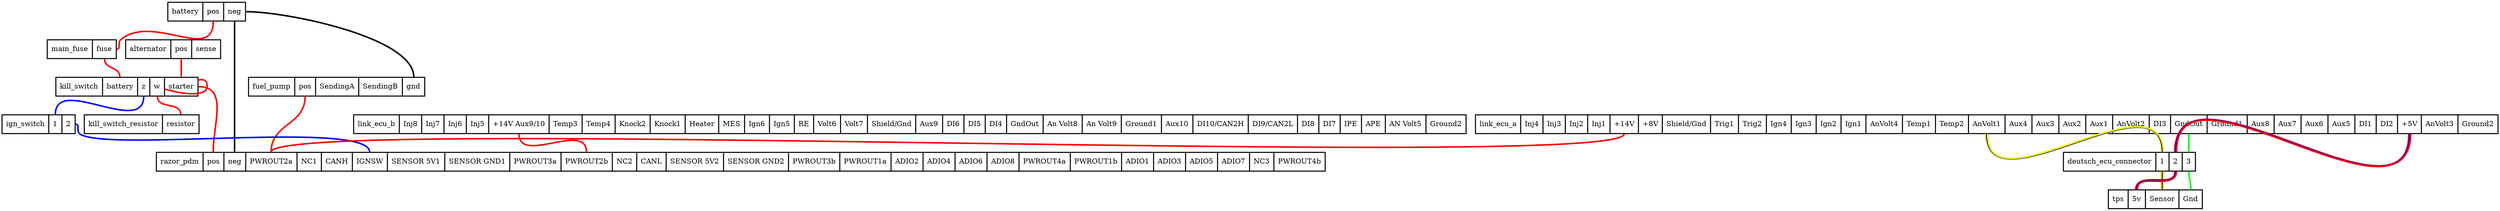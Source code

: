 graph "" {
	graph [bb="0,0,4916,402"];
	node [label="\N",
		shape=record,
		style=bold
	];
	battery	[height=0.51389,
		label="battery | <pos> pos | <neg> neg ",
		pos="403,383.5",
		ranksep=2.0,
		rects="326.5,365.5,395.5,401.5 395.5,365.5,436.5,401.5 436.5,365.5,479.5,401.5",
		width=2.125];
	main_fuse	[height=0.51389,
		label="main_fuse | <fuse> fuse ",
		pos="157,310.5",
		ranksep=2.0,
		rects="89,292.5,178,328.5 178,292.5,225,328.5",
		width=1.8889];
	battery:pos -- main_fuse:fuse	[color=red,
		penwidth=3,
		pos="416,365 416,282.54 298.17,380.78 234,329 227.03,323.37 234.96,310.5 226,310.5"];
	razor_pdm	[height=0.51389,
		label="razor_pdm | <pos> pos | <neg> neg | <PWROUT2a> PWROUT2a | <NC1> NC1 | <CANH> CANH | <IGNSW> IGNSW | <SENSOR 5V1> SENSOR 5V1 | <SENSOR \
GND1> SENSOR GND1 | <PWROUT3a> PWROUT3a | <PWROUT2b> PWROUT2b | <NC2> NC2 | <CANL> CANL | <SENSOR 5V2> SENSOR 5V2 | <SENSOR GND2> \
SENSOR GND2 | <PWROUT3b> PWROUT3b | <PWROUT1a> PWROUT1a | <ADIO2> ADIO2 | <ADIO4> ADIO4 | <ADIO6> ADIO6 | <ADIO8> ADIO8 | <PWROUT4a> \
PWROUT4a | <PWROUT1b> PWROUT1b | <ADIO1> ADIO1 | <ADIO3> ADIO3 | <ADIO5> ADIO5 | <ADIO7> ADIO7 | <NC3> NC3 | <PWROUT4b> PWROUT4b ",
		pos="1455,91.5",
		ranksep=2.0,
		rects="304,73.5,396,109.5 396,73.5,437,109.5 437,73.5,480,109.5 480,73.5,581,109.5 581,73.5,629,109.5 629,73.5,690,109.5 690,73.5,759,109.5 \
759,73.5,872,109.5 872,73.5,1000,109.5 1000,73.5,1101,109.5 1101,73.5,1202,109.5 1202,73.5,1250,109.5 1250,73.5,1308,109.5 1308,\
73.5,1421,109.5 1421,73.5,1549,109.5 1549,73.5,1650,109.5 1650,73.5,1751,109.5 1751,73.5,1814,109.5 1814,73.5,1877,109.5 1877,73.5,\
1940,109.5 1940,73.5,2003,109.5 2003,73.5,2104,109.5 2104,73.5,2205,109.5 2205,73.5,2268,109.5 2268,73.5,2331,109.5 2331,73.5,2394,\
109.5 2394,73.5,2457,109.5 2457,73.5,2505,109.5 2505,73.5,2606,109.5",
		width=31.972];
	battery:neg -- razor_pdm:neg	[color=black,
		penwidth=3,
		pos="458,365 458,251.67 458,223.33 458,110"];
	fuel_pump	[height=0.51389,
		label="fuel_pump | <pos> pos | <SendingA> SendingA | <SendingB> SendingB | <gnd> gnd ",
		pos="659,237.5",
		ranksep=2.0,
		rects="485.5,219.5,576.5,255.5 576.5,219.5,617.5,255.5 617.5,219.5,702.5,255.5 702.5,219.5,788.5,255.5 788.5,219.5,832.5,255.5",
		width=4.8194];
	battery:neg -- fuel_pump:gnd	[color=black,
		penwidth=3,
		pos="481,383.5 559.62,383.5 811,334.62 811,256"];
	kill_switch	[height=0.51389,
		label="kill_switch | <battery> battery | <z> z | <w> w | <starter> starter ",
		pos="246,237.5",
		ranksep=2.0,
		rects="106,219.5,198,255.5 198,219.5,267,255.5 267,219.5,291,255.5 291,219.5,320,255.5 320,219.5,386,255.5",
		width=3.8889];
	main_fuse:fuse -- kill_switch:battery	[color=red,
		penwidth=3,
		pos="202,292 202,271.17 232,276.83 232,256"];
	fuel_pump:pos -- razor_pdm:PWROUT2a	[color=red,
		penwidth=3,
		pos="597,219 597,162.14 530,166.86 530,110"];
	kill_switch:starter -- razor_pdm:pos	[color=red,
		penwidth=3,
		pos="387,237.5 445.11,237.5 416,168.11 416,110"];
	kill_switch:starter -- kill_switch:w	[color=red,
		penwidth=3,
		pos="386.03,250.1 399.25,253.02 404,248.82 404,237.5 404,221.15 366.61,219.65 320.29,233"];
	kill_switch_resistor	[height=0.51389,
		label="kill_switch_resistor | <resistor> resistor ",
		pos="275,164.5",
		ranksep=2.0,
		rects="162,146.5,316,182.5 316,146.5,388,182.5",
		width=3.1389];
	kill_switch:w -- kill_switch_resistor:resistor	[color=red,
		penwidth=3,
		pos="306,219 306,193.04 352,208.96 352,183"];
	ign_switch	[height=0.51389,
		label="ign_switch | <1> 1 | <2> 2 ",
		pos="72,164.5",
		ranksep=2.0,
		rects="0,146.5,92,182.5 92,146.5,118,182.5 118,146.5,144,182.5",
		width=2];
	kill_switch:z -- ign_switch:1	[color=blue,
		penwidth=3,
		pos="279,219 279,140.03 105,261.97 105,183"];
	ign_switch:2 -- razor_pdm:IGNSW	[color=blue,
		penwidth=3,
		pos="145,164.5 153.96,164.5 145.67,151.15 153,146 205,109.44 724,173.57 724,110"];
	alternator	[height=0.51389,
		label="alternator | <pos> pos | <sense> sense ",
		pos="337,310.5",
		ranksep=2.0,
		rects="243.5,292.5,332.5,328.5 332.5,292.5,373.5,328.5 373.5,292.5,430.5,328.5",
		width=2.5972];
	alternator:pos -- kill_switch:starter	[color=red,
		penwidth=3,
		pos="353,292 353,276 353,272 353,256"];
	link_ecu_a	[height=0.51389,
		label="link_ecu_a | <Inj4> Inj4 | <Inj3> Inj3 | <Inj2> Inj2 | <Inj1> Inj1 | <+14V> +14V | <+8V> +8V | <Shield/Gnd> Shield/Gnd | <Trig1> \
Trig1 | <Trig2> Trig2 | <Ign4> Ign4 | <Ign3> Ign3 | <Ign2> Ign2 | <Ign1> Ign1 | <AnVolt4> AnVolt4 | <Temp1> Temp1 | <Temp2> Temp2 | <\
AnVolt1> AnVolt1 | <Aux4> Aux4 | <Aux3> Aux3 | <Aux2> Aux2 | <Aux1> Aux1 | <AnVolt2> AnVolt2 | <DI3> DI3 | <GndOut> GndOut | <Ground1> \
Ground1 | <Aux8> Aux8 | <Aux7> Aux7 | <Aux6> Aux6 | <Aux5> Aux5 | <DI1> DI1 | <DI2> DI2 | <+5V> +5V | <AnVolt3> AnVolt3 | <Ground2> \
Ground2 ",
		pos="3909,164.5",
		ranksep=2.0,
		rects="2902,146.5,2991,182.5 2991,146.5,3035,182.5 3035,146.5,3079,182.5 3079,146.5,3123,182.5 3123,146.5,3167,182.5 3167,146.5,3223,182.5 \
3223,146.5,3270,182.5 3270,146.5,3365,182.5 3365,146.5,3420,182.5 3420,146.5,3475,182.5 3475,146.5,3524,182.5 3524,146.5,3573,182.5 \
3573,146.5,3622,182.5 3622,146.5,3671,182.5 3671,146.5,3743,182.5 3743,146.5,3808,182.5 3808,146.5,3873,182.5 3873,146.5,3945,182.5 \
3945,146.5,3998,182.5 3998,146.5,4051,182.5 4051,146.5,4104,182.5 4104,146.5,4157,182.5 4157,146.5,4229,182.5 4229,146.5,4271,182.5 \
4271,146.5,4343,182.5 4343,146.5,4422,182.5 4422,146.5,4475,182.5 4475,146.5,4528,182.5 4528,146.5,4581,182.5 4581,146.5,4634,182.5 \
4634,146.5,4676,182.5 4676,146.5,4718,182.5 4718,146.5,4765,182.5 4765,146.5,4837,182.5 4837,146.5,4916,182.5",
		width=27.972];
	link_ecu_a:"+14V" -- razor_pdm:PWROUT2a	[color=red,
		penwidth=3,
		pos="3195,146 3195,71.965 530,184.03 530,110"];
	deutsch_ecu_connector	[height=0.51389,
		label="deutsch_ecu_connector | <1> 1 | <2> 2 | <3> 3 ",
		pos="4190,91.5",
		ranksep=2.0,
		rects="4060,73.5,4242,109.5 4242,73.5,4268,109.5 4268,73.5,4294,109.5 4294,73.5,4320,109.5",
		width=3.6111];
	link_ecu_a:AnVolt1 -- deutsch_ecu_connector:1	[color="yellow:blue:yellow",
		penwidth=3,
		pos="3909,146 3909,-8.6079 4255,264.61 4255,110"];
	link_ecu_a:"+5V" -- deutsch_ecu_connector:2	[color="red:blue:red",
		penwidth=3,
		pos="4742,146 4742,-59.513 4281,315.51 4281,110"];
	link_ecu_a:GndOut -- deutsch_ecu_connector:3	[color=green,
		penwidth=3,
		pos="4307,146 4307,130 4307,126 4307,110"];
	tps	[height=0.51389,
		label="tps | <5v> 5v | <Sensor> Sensor | <Gnd> Gnd ",
		pos="4241,18.5",
		ranksep=2.0,
		rects="4148.5,0.5,4187.5,36.5 4187.5,0.5,4221.5,36.5 4221.5,0.5,4287.5,36.5 4287.5,0.5,4333.5,36.5",
		width=2.5694];
	deutsch_ecu_connector:1 -- tps:Sensor	[color="yellow:blue:yellow",
		penwidth=3,
		pos="4255,73 4255,57 4255,53 4255,37"];
	deutsch_ecu_connector:2 -- tps:"5v"	[color="red:blue:red",
		penwidth=3,
		pos="4281,73 4281,35.222 4204,74.778 4204,37"];
	deutsch_ecu_connector:3 -- tps:Gnd	[color=green,
		penwidth=3,
		pos="4307,73 4307,56.902 4311,53.098 4311,37"];
	link_ecu_b	[height=0.51389,
		label="link_ecu_b | <Inj8> Inj8 | <Inj7> Inj7 | <Inj6> Inj6 | <Inj5> Inj5 | <+14V Aux9/10> +14V Aux9/10 | <Temp3> Temp3 | <Temp4> Temp4 | <\
Knock2> Knock2 | <Knock1> Knock1 | <Heater> Heater | <MES> MES | <Ign6> Ign6 | <Ign5> Ign5 | <RE> RE | <Volt6> Volt6 | <Volt7> Volt7 | <\
Shield/Gnd> Shield/Gnd | <Aux9> Aux9 | <DI6> DI6 | <DI5> DI5 | <DI4> DI4 | <GndOut> GndOut | <An Volt8> An Volt8 | <An Volt9> An \
Volt9 | <Ground1> Ground1 | <Aux10> Aux10 | <DI10/CAN2H> DI10/CAN2H | <DI9/CAN2L> DI9/CAN2L | <DI8> DI8 | <DI7> DI7 | <IPE> IPE | <\
APE> APE | <AN Volt5> AN Volt5 | <Ground2> Ground2 ",
		pos="1788,164.5",
		ranksep=2.0,
		rects="692.5,146.5,782.5,182.5 782.5,146.5,826.5,182.5 826.5,146.5,870.5,182.5 870.5,146.5,914.5,182.5 914.5,146.5,958.5,182.5 958.5,146.5,\
1077.5,182.5 1077.5,146.5,1142.5,182.5 1142.5,146.5,1207.5,182.5 1207.5,146.5,1276.5,182.5 1276.5,146.5,1345.5,182.5 1345.5,146.5,\
1411.5,182.5 1411.5,146.5,1462.5,182.5 1462.5,146.5,1511.5,182.5 1511.5,146.5,1560.5,182.5 1560.5,146.5,1598.5,182.5 1598.5,146.5,\
1651.5,182.5 1651.5,146.5,1704.5,182.5 1704.5,146.5,1799.5,182.5 1799.5,146.5,1852.5,182.5 1852.5,146.5,1894.5,182.5 1894.5,146.5,\
1936.5,182.5 1936.5,146.5,1978.5,182.5 1978.5,146.5,2050.5,182.5 2050.5,146.5,2127.5,182.5 2127.5,146.5,2204.5,182.5 2204.5,146.5,\
2283.5,182.5 2283.5,146.5,2345.5,182.5 2345.5,146.5,2454.5,182.5 2454.5,146.5,2551.5,182.5 2551.5,146.5,2593.5,182.5 2593.5,146.5,\
2635.5,182.5 2635.5,146.5,2677.5,182.5 2677.5,146.5,2724.5,182.5 2724.5,146.5,2804.5,182.5 2804.5,146.5,2883.5,182.5",
		width=30.431];
	link_ecu_b:"+14V Aux9/10" -- razor_pdm:PWROUT2b	[color=red,
		penwidth=3,
		pos="1018,146 1018,84.762 1151,171.24 1151,110"];
}
